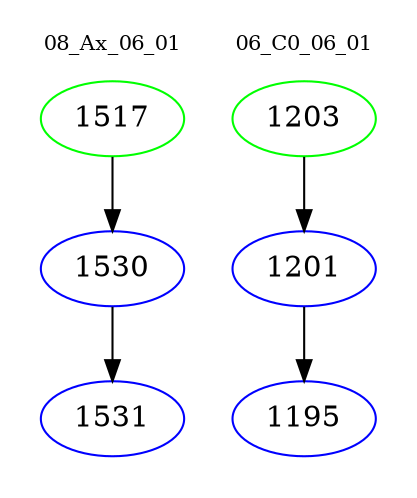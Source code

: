 digraph{
subgraph cluster_0 {
color = white
label = "08_Ax_06_01";
fontsize=10;
T0_1517 [label="1517", color="green"]
T0_1517 -> T0_1530 [color="black"]
T0_1530 [label="1530", color="blue"]
T0_1530 -> T0_1531 [color="black"]
T0_1531 [label="1531", color="blue"]
}
subgraph cluster_1 {
color = white
label = "06_C0_06_01";
fontsize=10;
T1_1203 [label="1203", color="green"]
T1_1203 -> T1_1201 [color="black"]
T1_1201 [label="1201", color="blue"]
T1_1201 -> T1_1195 [color="black"]
T1_1195 [label="1195", color="blue"]
}
}
